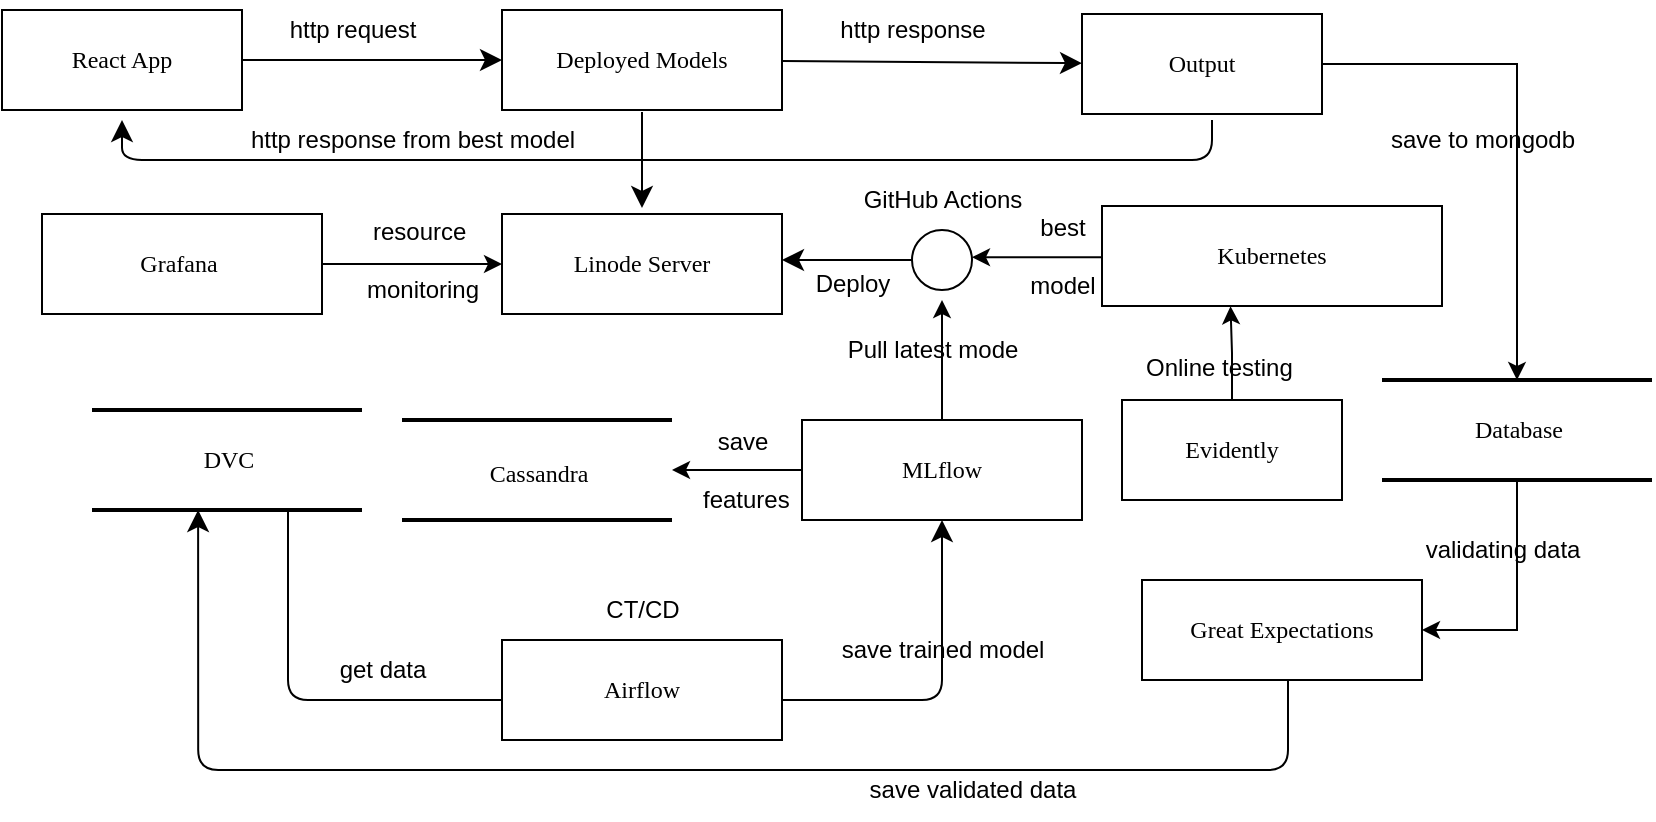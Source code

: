 <mxfile version="21.6.8" type="device">
  <diagram name="Page-1" id="52a04d89-c75d-2922-d76d-85b35f80e030">
    <mxGraphModel dx="1277" dy="752" grid="1" gridSize="10" guides="1" tooltips="1" connect="1" arrows="1" fold="1" page="1" pageScale="1" pageWidth="1100" pageHeight="850" background="none" math="0" shadow="0">
      <root>
        <mxCell id="0" />
        <mxCell id="1" parent="0" />
        <mxCell id="Rj62Jj8BI7dB2h3ltGTF-32" style="edgeStyle=orthogonalEdgeStyle;rounded=0;orthogonalLoop=1;jettySize=auto;html=1;entryX=1;entryY=0.5;entryDx=0;entryDy=0;" parent="1" source="21ea969265ad0168-30" target="Rj62Jj8BI7dB2h3ltGTF-31" edge="1">
          <mxGeometry relative="1" as="geometry" />
        </mxCell>
        <mxCell id="21ea969265ad0168-30" value="Database" style="html=1;rounded=0;shadow=0;comic=0;labelBackgroundColor=none;strokeWidth=2;fontFamily=Verdana;fontSize=12;align=center;shape=mxgraph.ios7ui.horLines;" parent="1" vertex="1">
          <mxGeometry x="870" y="240" width="135" height="50" as="geometry" />
        </mxCell>
        <mxCell id="1fdf3b25b50cf41e-27" style="edgeStyle=none;html=1;labelBackgroundColor=none;startFill=0;startSize=8;endFill=1;endSize=8;fontFamily=Verdana;fontSize=12;" parent="1" source="17472293e6e8944d-30" edge="1">
          <mxGeometry relative="1" as="geometry">
            <mxPoint x="430" y="80" as="targetPoint" />
          </mxGeometry>
        </mxCell>
        <mxCell id="17472293e6e8944d-30" value="React App" style="whiteSpace=wrap;html=1;rounded=0;shadow=0;comic=0;labelBackgroundColor=none;strokeWidth=1;fontFamily=Verdana;fontSize=12;align=center;" parent="1" vertex="1">
          <mxGeometry x="180" y="55" width="120" height="50" as="geometry" />
        </mxCell>
        <mxCell id="1fdf3b25b50cf41e-28" style="edgeStyle=none;html=1;labelBackgroundColor=none;startFill=0;startSize=8;endFill=1;endSize=8;fontFamily=Verdana;fontSize=12;" parent="1" edge="1">
          <mxGeometry relative="1" as="geometry">
            <mxPoint x="570" y="80.5" as="sourcePoint" />
            <mxPoint x="720.0" y="81.571" as="targetPoint" />
          </mxGeometry>
        </mxCell>
        <mxCell id="1fdf3b25b50cf41e-29" style="edgeStyle=none;html=1;labelBackgroundColor=none;startFill=0;startSize=8;endFill=1;endSize=8;fontFamily=Verdana;fontSize=12;" parent="1" edge="1">
          <mxGeometry relative="1" as="geometry">
            <mxPoint x="500" y="106" as="sourcePoint" />
            <mxPoint x="500" y="154" as="targetPoint" />
          </mxGeometry>
        </mxCell>
        <mxCell id="1fdf3b25b50cf41e-6" value="DVC" style="html=1;rounded=0;shadow=0;comic=0;labelBackgroundColor=none;strokeWidth=2;fontFamily=Verdana;fontSize=12;align=center;shape=mxgraph.ios7ui.horLines;" parent="1" vertex="1">
          <mxGeometry x="225" y="255" width="135" height="50" as="geometry" />
        </mxCell>
        <mxCell id="1fdf3b25b50cf41e-35" style="edgeStyle=none;html=1;labelBackgroundColor=none;startFill=0;startSize=8;endFill=1;endSize=8;fontFamily=Verdana;fontSize=12;" parent="1" source="1fdf3b25b50cf41e-34" edge="1">
          <mxGeometry relative="1" as="geometry">
            <mxPoint x="570" y="180" as="targetPoint" />
            <mxPoint x="570.0" y="179.93" as="sourcePoint" />
          </mxGeometry>
        </mxCell>
        <mxCell id="1fdf3b25b50cf41e-46" style="edgeStyle=orthogonalEdgeStyle;html=1;labelBackgroundColor=none;startFill=0;startSize=8;endFill=1;endSize=8;fontFamily=Verdana;fontSize=12;entryX=0.5;entryY=1;entryDx=0;entryDy=0;" parent="1" source="1fdf3b25b50cf41e-6" target="Rj62Jj8BI7dB2h3ltGTF-5" edge="1">
          <mxGeometry relative="1" as="geometry">
            <Array as="points">
              <mxPoint x="323" y="400" />
              <mxPoint x="650" y="400" />
            </Array>
            <mxPoint x="650.0" y="356" as="targetPoint" />
          </mxGeometry>
        </mxCell>
        <mxCell id="1fdf3b25b50cf41e-34" value="" style="ellipse;whiteSpace=wrap;html=1;rounded=1;shadow=0;comic=0;labelBackgroundColor=none;strokeWidth=1;fontFamily=Verdana;fontSize=12;align=center;" parent="1" vertex="1">
          <mxGeometry x="635" y="165" width="30" height="30" as="geometry" />
        </mxCell>
        <mxCell id="Rj62Jj8BI7dB2h3ltGTF-6" style="edgeStyle=orthogonalEdgeStyle;rounded=0;orthogonalLoop=1;jettySize=auto;html=1;" parent="1" source="Rj62Jj8BI7dB2h3ltGTF-1" target="21ea969265ad0168-30" edge="1">
          <mxGeometry relative="1" as="geometry" />
        </mxCell>
        <mxCell id="Rj62Jj8BI7dB2h3ltGTF-1" value="Output" style="whiteSpace=wrap;html=1;rounded=0;shadow=0;comic=0;labelBackgroundColor=none;strokeWidth=1;fontFamily=Verdana;fontSize=12;align=center;" parent="1" vertex="1">
          <mxGeometry x="720" y="57" width="120" height="50" as="geometry" />
        </mxCell>
        <mxCell id="Rj62Jj8BI7dB2h3ltGTF-2" value="Deployed Models" style="whiteSpace=wrap;html=1;rounded=0;shadow=0;comic=0;labelBackgroundColor=none;strokeWidth=1;fontFamily=Verdana;fontSize=12;align=center;" parent="1" vertex="1">
          <mxGeometry x="430" y="55" width="140" height="50" as="geometry" />
        </mxCell>
        <mxCell id="Rj62Jj8BI7dB2h3ltGTF-3" value="Linode Server" style="whiteSpace=wrap;html=1;rounded=0;shadow=0;comic=0;labelBackgroundColor=none;strokeWidth=1;fontFamily=Verdana;fontSize=12;align=center;" parent="1" vertex="1">
          <mxGeometry x="430" y="157" width="140" height="50" as="geometry" />
        </mxCell>
        <mxCell id="Rj62Jj8BI7dB2h3ltGTF-10" style="edgeStyle=orthogonalEdgeStyle;rounded=0;orthogonalLoop=1;jettySize=auto;html=1;" parent="1" edge="1">
          <mxGeometry relative="1" as="geometry">
            <mxPoint x="665.0" y="178.62" as="targetPoint" />
            <mxPoint x="735.0" y="178.62" as="sourcePoint" />
          </mxGeometry>
        </mxCell>
        <mxCell id="Rj62Jj8BI7dB2h3ltGTF-4" value="Kubernetes" style="whiteSpace=wrap;html=1;rounded=0;shadow=0;comic=0;labelBackgroundColor=none;strokeWidth=1;fontFamily=Verdana;fontSize=12;align=center;" parent="1" vertex="1">
          <mxGeometry x="730" y="153" width="170" height="50" as="geometry" />
        </mxCell>
        <mxCell id="Rj62Jj8BI7dB2h3ltGTF-21" style="edgeStyle=orthogonalEdgeStyle;rounded=0;orthogonalLoop=1;jettySize=auto;html=1;" parent="1" source="Rj62Jj8BI7dB2h3ltGTF-5" edge="1">
          <mxGeometry relative="1" as="geometry">
            <mxPoint x="650.0" y="200" as="targetPoint" />
          </mxGeometry>
        </mxCell>
        <mxCell id="Rj62Jj8BI7dB2h3ltGTF-23" style="edgeStyle=orthogonalEdgeStyle;rounded=0;orthogonalLoop=1;jettySize=auto;html=1;" parent="1" source="Rj62Jj8BI7dB2h3ltGTF-5" target="Rj62Jj8BI7dB2h3ltGTF-22" edge="1">
          <mxGeometry relative="1" as="geometry" />
        </mxCell>
        <mxCell id="Rj62Jj8BI7dB2h3ltGTF-5" value="MLflow" style="whiteSpace=wrap;html=1;rounded=0;shadow=0;comic=0;labelBackgroundColor=none;strokeWidth=1;fontFamily=Verdana;fontSize=12;align=center;" parent="1" vertex="1">
          <mxGeometry x="580" y="260" width="140" height="50" as="geometry" />
        </mxCell>
        <mxCell id="Rj62Jj8BI7dB2h3ltGTF-7" value="http request" style="text;html=1;align=center;verticalAlign=middle;resizable=0;points=[];autosize=1;strokeColor=none;fillColor=none;" parent="1" vertex="1">
          <mxGeometry x="310" y="50" width="90" height="30" as="geometry" />
        </mxCell>
        <mxCell id="Rj62Jj8BI7dB2h3ltGTF-8" value="http response" style="text;html=1;align=center;verticalAlign=middle;resizable=0;points=[];autosize=1;strokeColor=none;fillColor=none;" parent="1" vertex="1">
          <mxGeometry x="585" y="50" width="100" height="30" as="geometry" />
        </mxCell>
        <mxCell id="Rj62Jj8BI7dB2h3ltGTF-9" value="save to mongodb" style="text;html=1;align=center;verticalAlign=middle;resizable=0;points=[];autosize=1;strokeColor=none;fillColor=none;" parent="1" vertex="1">
          <mxGeometry x="860" y="105" width="120" height="30" as="geometry" />
        </mxCell>
        <mxCell id="Rj62Jj8BI7dB2h3ltGTF-25" style="edgeStyle=orthogonalEdgeStyle;rounded=0;orthogonalLoop=1;jettySize=auto;html=1;entryX=0;entryY=0.5;entryDx=0;entryDy=0;" parent="1" source="Rj62Jj8BI7dB2h3ltGTF-12" target="Rj62Jj8BI7dB2h3ltGTF-3" edge="1">
          <mxGeometry relative="1" as="geometry" />
        </mxCell>
        <mxCell id="Rj62Jj8BI7dB2h3ltGTF-12" value="Grafana&amp;nbsp;" style="whiteSpace=wrap;html=1;rounded=0;shadow=0;comic=0;labelBackgroundColor=none;strokeWidth=1;fontFamily=Verdana;fontSize=12;align=center;" parent="1" vertex="1">
          <mxGeometry x="200" y="157" width="140" height="50" as="geometry" />
        </mxCell>
        <mxCell id="Rj62Jj8BI7dB2h3ltGTF-13" value="Airflow" style="whiteSpace=wrap;html=1;rounded=0;shadow=0;comic=0;labelBackgroundColor=none;strokeWidth=1;fontFamily=Verdana;fontSize=12;align=center;" parent="1" vertex="1">
          <mxGeometry x="430" y="370" width="140" height="50" as="geometry" />
        </mxCell>
        <mxCell id="Rj62Jj8BI7dB2h3ltGTF-19" style="edgeStyle=orthogonalEdgeStyle;html=1;labelBackgroundColor=none;startFill=0;startSize=8;endFill=1;endSize=8;fontFamily=Verdana;fontSize=12;" parent="1" edge="1">
          <mxGeometry relative="1" as="geometry">
            <Array as="points">
              <mxPoint x="785" y="130" />
              <mxPoint x="240" y="130" />
              <mxPoint x="240" y="110" />
            </Array>
            <mxPoint x="785" y="110" as="sourcePoint" />
            <mxPoint x="240" y="110" as="targetPoint" />
          </mxGeometry>
        </mxCell>
        <mxCell id="Rj62Jj8BI7dB2h3ltGTF-16" value="GitHub Actions" style="text;html=1;align=center;verticalAlign=middle;resizable=0;points=[];autosize=1;strokeColor=none;fillColor=none;" parent="1" vertex="1">
          <mxGeometry x="600" y="135" width="100" height="30" as="geometry" />
        </mxCell>
        <mxCell id="Rj62Jj8BI7dB2h3ltGTF-22" value="Cassandra&lt;span style=&quot;color: rgb(236, 236, 236); font-family: Söhne, ui-sans-serif, system-ui, -apple-system, &amp;quot;Segoe UI&amp;quot;, Roboto, Ubuntu, Cantarell, &amp;quot;Noto Sans&amp;quot;, sans-serif, &amp;quot;Helvetica Neue&amp;quot;, Arial, &amp;quot;Apple Color Emoji&amp;quot;, &amp;quot;Segoe UI Emoji&amp;quot;, &amp;quot;Segoe UI Symbol&amp;quot;, &amp;quot;Noto Color Emoji&amp;quot;; font-size: 16px; text-align: left; background-color: rgb(33, 33, 33);&quot;&gt; &lt;/span&gt;" style="html=1;rounded=0;shadow=0;comic=0;labelBackgroundColor=none;strokeWidth=2;fontFamily=Verdana;fontSize=12;align=center;shape=mxgraph.ios7ui.horLines;" parent="1" vertex="1">
          <mxGeometry x="380" y="260" width="135" height="50" as="geometry" />
        </mxCell>
        <mxCell id="Rj62Jj8BI7dB2h3ltGTF-24" value="save&lt;br&gt;&lt;br&gt;&amp;nbsp;features" style="text;html=1;align=center;verticalAlign=middle;resizable=0;points=[];autosize=1;strokeColor=none;fillColor=none;" parent="1" vertex="1">
          <mxGeometry x="515" y="255" width="70" height="60" as="geometry" />
        </mxCell>
        <mxCell id="Rj62Jj8BI7dB2h3ltGTF-26" value="resource&amp;nbsp;&lt;br&gt;&lt;br&gt;monitoring" style="text;html=1;align=center;verticalAlign=middle;resizable=0;points=[];autosize=1;strokeColor=none;fillColor=none;" parent="1" vertex="1">
          <mxGeometry x="350" y="150" width="80" height="60" as="geometry" />
        </mxCell>
        <mxCell id="Rj62Jj8BI7dB2h3ltGTF-28" value="http response from best model" style="text;html=1;align=center;verticalAlign=middle;resizable=0;points=[];autosize=1;strokeColor=none;fillColor=none;" parent="1" vertex="1">
          <mxGeometry x="290" y="105" width="190" height="30" as="geometry" />
        </mxCell>
        <mxCell id="Rj62Jj8BI7dB2h3ltGTF-31" value="Great Expectations" style="whiteSpace=wrap;html=1;rounded=0;shadow=0;comic=0;labelBackgroundColor=none;strokeWidth=1;fontFamily=Verdana;fontSize=12;align=center;" parent="1" vertex="1">
          <mxGeometry x="750" y="340" width="140" height="50" as="geometry" />
        </mxCell>
        <mxCell id="Rj62Jj8BI7dB2h3ltGTF-33" value="validating data" style="text;html=1;align=center;verticalAlign=middle;resizable=0;points=[];autosize=1;strokeColor=none;fillColor=none;" parent="1" vertex="1">
          <mxGeometry x="880" y="310" width="100" height="30" as="geometry" />
        </mxCell>
        <mxCell id="Rj62Jj8BI7dB2h3ltGTF-34" style="edgeStyle=orthogonalEdgeStyle;html=1;labelBackgroundColor=none;startFill=0;startSize=8;endFill=1;endSize=8;fontFamily=Verdana;fontSize=12;entryX=0.393;entryY=1;entryDx=0;entryDy=0;entryPerimeter=0;" parent="1" target="1fdf3b25b50cf41e-6" edge="1">
          <mxGeometry relative="1" as="geometry">
            <Array as="points">
              <mxPoint x="823" y="435" />
              <mxPoint x="278" y="435" />
            </Array>
            <mxPoint x="823" y="390" as="sourcePoint" />
            <mxPoint x="278" y="415" as="targetPoint" />
          </mxGeometry>
        </mxCell>
        <mxCell id="Rj62Jj8BI7dB2h3ltGTF-35" value="save trained model" style="text;html=1;align=center;verticalAlign=middle;resizable=0;points=[];autosize=1;strokeColor=none;fillColor=none;" parent="1" vertex="1">
          <mxGeometry x="590" y="360" width="120" height="30" as="geometry" />
        </mxCell>
        <mxCell id="Rj62Jj8BI7dB2h3ltGTF-36" value="get data" style="text;html=1;align=center;verticalAlign=middle;resizable=0;points=[];autosize=1;strokeColor=none;fillColor=none;" parent="1" vertex="1">
          <mxGeometry x="335" y="370" width="70" height="30" as="geometry" />
        </mxCell>
        <mxCell id="Rj62Jj8BI7dB2h3ltGTF-38" value="Pull latest mode" style="text;html=1;align=center;verticalAlign=middle;resizable=0;points=[];autosize=1;strokeColor=none;fillColor=none;" parent="1" vertex="1">
          <mxGeometry x="590" y="210" width="110" height="30" as="geometry" />
        </mxCell>
        <mxCell id="9LfNqYkvjHxf8x1qRsHf-2" value="save validated data" style="text;html=1;align=center;verticalAlign=middle;resizable=0;points=[];autosize=1;strokeColor=none;fillColor=none;" parent="1" vertex="1">
          <mxGeometry x="600" y="430" width="130" height="30" as="geometry" />
        </mxCell>
        <mxCell id="9LfNqYkvjHxf8x1qRsHf-3" value="best &lt;br&gt;&lt;br&gt;model" style="text;html=1;align=center;verticalAlign=middle;resizable=0;points=[];autosize=1;strokeColor=none;fillColor=none;" parent="1" vertex="1">
          <mxGeometry x="680" y="148" width="60" height="60" as="geometry" />
        </mxCell>
        <mxCell id="9LfNqYkvjHxf8x1qRsHf-6" value="Deploy" style="text;html=1;align=center;verticalAlign=middle;resizable=0;points=[];autosize=1;strokeColor=none;fillColor=none;" parent="1" vertex="1">
          <mxGeometry x="575" y="177" width="60" height="30" as="geometry" />
        </mxCell>
        <mxCell id="iT8Z4qXIwbV93elWsvLr-6" style="edgeStyle=orthogonalEdgeStyle;rounded=0;orthogonalLoop=1;jettySize=auto;html=1;entryX=0.378;entryY=1.003;entryDx=0;entryDy=0;entryPerimeter=0;" parent="1" source="iT8Z4qXIwbV93elWsvLr-1" target="Rj62Jj8BI7dB2h3ltGTF-4" edge="1">
          <mxGeometry relative="1" as="geometry" />
        </mxCell>
        <mxCell id="iT8Z4qXIwbV93elWsvLr-1" value="Evidently" style="whiteSpace=wrap;html=1;rounded=0;shadow=0;comic=0;labelBackgroundColor=none;strokeWidth=1;fontFamily=Verdana;fontSize=12;align=center;" parent="1" vertex="1">
          <mxGeometry x="740" y="250" width="110" height="50" as="geometry" />
        </mxCell>
        <mxCell id="iT8Z4qXIwbV93elWsvLr-7" value="Online testing" style="text;whiteSpace=wrap;" parent="1" vertex="1">
          <mxGeometry x="750" y="220" width="110" height="40" as="geometry" />
        </mxCell>
        <mxCell id="iT8Z4qXIwbV93elWsvLr-9" value="CT/CD" style="text;html=1;align=center;verticalAlign=middle;resizable=0;points=[];autosize=1;strokeColor=none;fillColor=none;" parent="1" vertex="1">
          <mxGeometry x="470" y="340" width="60" height="30" as="geometry" />
        </mxCell>
      </root>
    </mxGraphModel>
  </diagram>
</mxfile>
